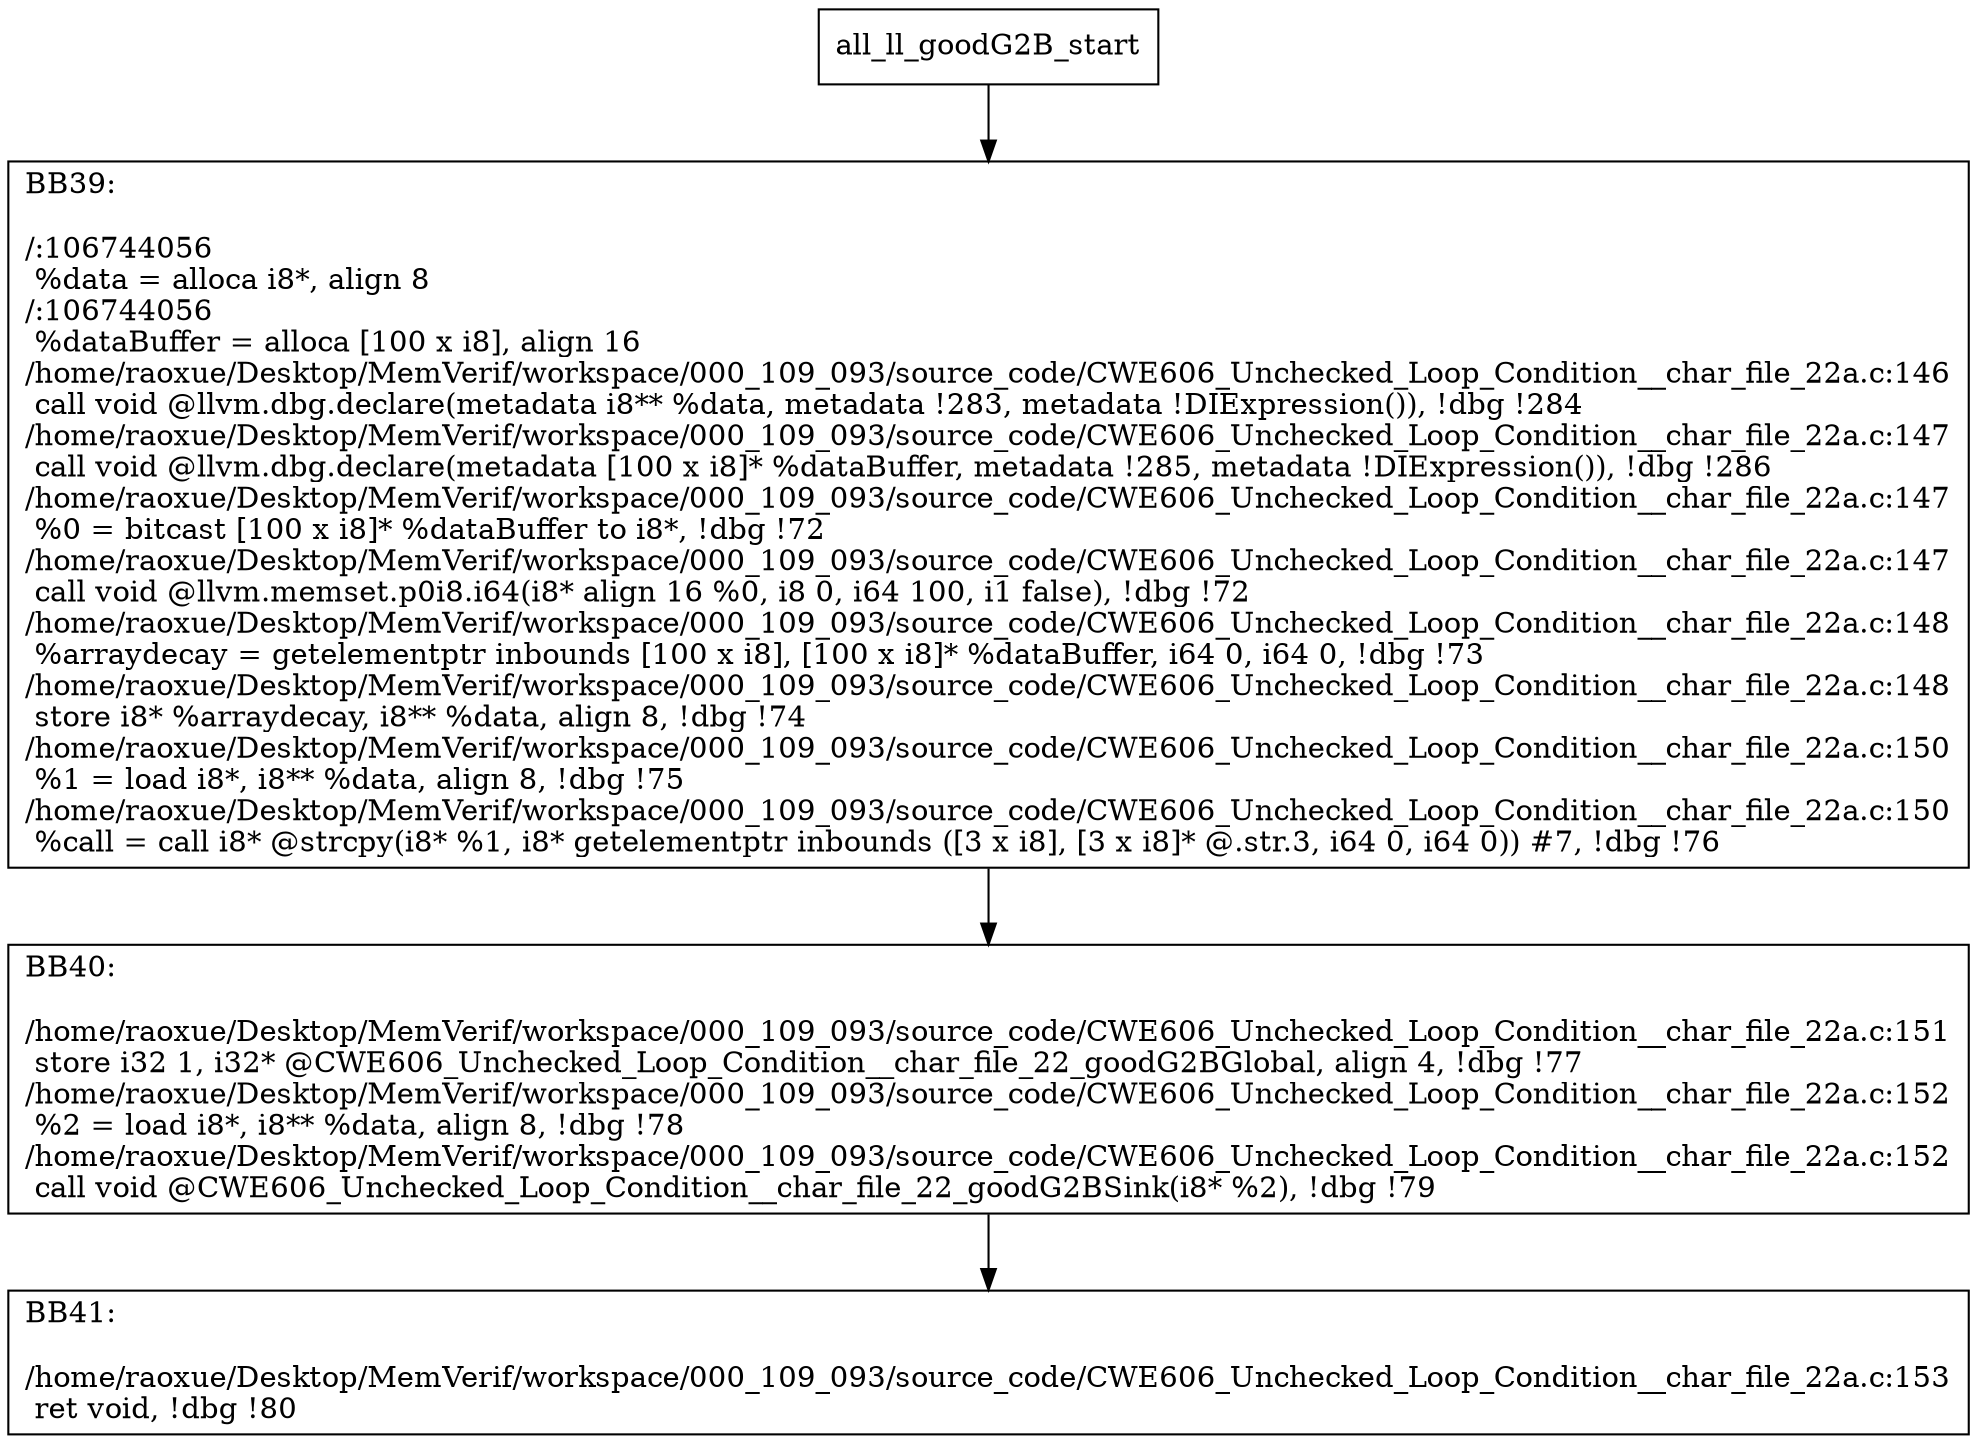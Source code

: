 digraph "CFG for'all_ll_goodG2B' function" {
	BBall_ll_goodG2B_start[shape=record,label="{all_ll_goodG2B_start}"];
	BBall_ll_goodG2B_start-> all_ll_goodG2BBB39;
	all_ll_goodG2BBB39 [shape=record, label="{BB39:\l\l/:106744056\l
  %data = alloca i8*, align 8\l
/:106744056\l
  %dataBuffer = alloca [100 x i8], align 16\l
/home/raoxue/Desktop/MemVerif/workspace/000_109_093/source_code/CWE606_Unchecked_Loop_Condition__char_file_22a.c:146\l
  call void @llvm.dbg.declare(metadata i8** %data, metadata !283, metadata !DIExpression()), !dbg !284\l
/home/raoxue/Desktop/MemVerif/workspace/000_109_093/source_code/CWE606_Unchecked_Loop_Condition__char_file_22a.c:147\l
  call void @llvm.dbg.declare(metadata [100 x i8]* %dataBuffer, metadata !285, metadata !DIExpression()), !dbg !286\l
/home/raoxue/Desktop/MemVerif/workspace/000_109_093/source_code/CWE606_Unchecked_Loop_Condition__char_file_22a.c:147\l
  %0 = bitcast [100 x i8]* %dataBuffer to i8*, !dbg !72\l
/home/raoxue/Desktop/MemVerif/workspace/000_109_093/source_code/CWE606_Unchecked_Loop_Condition__char_file_22a.c:147\l
  call void @llvm.memset.p0i8.i64(i8* align 16 %0, i8 0, i64 100, i1 false), !dbg !72\l
/home/raoxue/Desktop/MemVerif/workspace/000_109_093/source_code/CWE606_Unchecked_Loop_Condition__char_file_22a.c:148\l
  %arraydecay = getelementptr inbounds [100 x i8], [100 x i8]* %dataBuffer, i64 0, i64 0, !dbg !73\l
/home/raoxue/Desktop/MemVerif/workspace/000_109_093/source_code/CWE606_Unchecked_Loop_Condition__char_file_22a.c:148\l
  store i8* %arraydecay, i8** %data, align 8, !dbg !74\l
/home/raoxue/Desktop/MemVerif/workspace/000_109_093/source_code/CWE606_Unchecked_Loop_Condition__char_file_22a.c:150\l
  %1 = load i8*, i8** %data, align 8, !dbg !75\l
/home/raoxue/Desktop/MemVerif/workspace/000_109_093/source_code/CWE606_Unchecked_Loop_Condition__char_file_22a.c:150\l
  %call = call i8* @strcpy(i8* %1, i8* getelementptr inbounds ([3 x i8], [3 x i8]* @.str.3, i64 0, i64 0)) #7, !dbg !76\l
}"];
	all_ll_goodG2BBB39-> all_ll_goodG2BBB40;
	all_ll_goodG2BBB40 [shape=record, label="{BB40:\l\l/home/raoxue/Desktop/MemVerif/workspace/000_109_093/source_code/CWE606_Unchecked_Loop_Condition__char_file_22a.c:151\l
  store i32 1, i32* @CWE606_Unchecked_Loop_Condition__char_file_22_goodG2BGlobal, align 4, !dbg !77\l
/home/raoxue/Desktop/MemVerif/workspace/000_109_093/source_code/CWE606_Unchecked_Loop_Condition__char_file_22a.c:152\l
  %2 = load i8*, i8** %data, align 8, !dbg !78\l
/home/raoxue/Desktop/MemVerif/workspace/000_109_093/source_code/CWE606_Unchecked_Loop_Condition__char_file_22a.c:152\l
  call void @CWE606_Unchecked_Loop_Condition__char_file_22_goodG2BSink(i8* %2), !dbg !79\l
}"];
	all_ll_goodG2BBB40-> all_ll_goodG2BBB41;
	all_ll_goodG2BBB41 [shape=record, label="{BB41:\l\l/home/raoxue/Desktop/MemVerif/workspace/000_109_093/source_code/CWE606_Unchecked_Loop_Condition__char_file_22a.c:153\l
  ret void, !dbg !80\l
}"];
}
